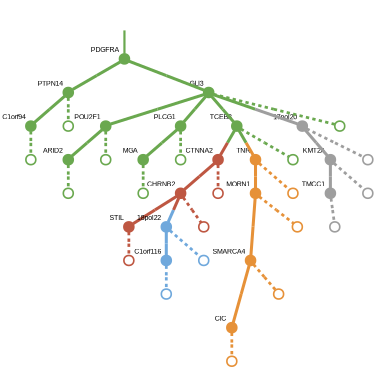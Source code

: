 strict digraph  {
graph[splines=false]; nodesep=0.7; rankdir=TB; ranksep=0.6; forcelabels=true; dpi=600; size=2.5;
0 [color="#6aa84fff", fillcolor="#6aa84fff", fixedsize=true, fontname=Arial, fontsize="12pt", height="0.25", label="", penwidth=3, shape=circle, style=filled, xlabel=PDGFRA];
9 [color="#6aa84fff", fillcolor="#6aa84fff", fixedsize=true, fontname=Arial, fontsize="12pt", height="0.25", label="", penwidth=3, shape=circle, style=filled, xlabel=PTPN14];
17 [color="#6aa84fff", fillcolor="#6aa84fff", fixedsize=true, fontname=Arial, fontsize="12pt", height="0.25", label="", penwidth=3, shape=circle, style=filled, xlabel=GLI3];
1 [color="#e69138ff", fillcolor="#e69138ff", fixedsize=true, fontname=Arial, fontsize="12pt", height="0.25", label="", penwidth=3, shape=circle, style=filled, xlabel=CIC];
21 [color="#e69138ff", fillcolor="#e69138ff", fixedsize=true, fontname=Arial, fontsize="12pt", height="0.25", label="", penwidth=3, shape=circle, style=solid, xlabel=""];
2 [color="#e69138ff", fillcolor="#e69138ff", fixedsize=true, fontname=Arial, fontsize="12pt", height="0.25", label="", penwidth=3, shape=circle, style=filled, xlabel=SMARCA4];
22 [color="#e69138ff", fillcolor="#e69138ff", fixedsize=true, fontname=Arial, fontsize="12pt", height="0.25", label="", penwidth=3, shape=circle, style=solid, xlabel=""];
3 [color="#6aa84fff", fillcolor="#6aa84fff", fixedsize=true, fontname=Arial, fontsize="12pt", height="0.25", label="", penwidth=3, shape=circle, style=filled, xlabel=POU2F1];
14 [color="#6aa84fff", fillcolor="#6aa84fff", fixedsize=true, fontname=Arial, fontsize="12pt", height="0.25", label="", penwidth=3, shape=circle, style=filled, xlabel=ARID2];
23 [color="#6aa84fff", fillcolor="#6aa84fff", fixedsize=true, fontname=Arial, fontsize="12pt", height="0.25", label="", penwidth=3, shape=circle, style=solid, xlabel=""];
4 [color="#6aa84fff", fillcolor="#6aa84fff", fixedsize=true, fontname=Arial, fontsize="12pt", height="0.25", label="", penwidth=3, shape=circle, style=filled, xlabel=C1orf94];
24 [color="#6aa84fff", fillcolor="#6aa84fff", fixedsize=true, fontname=Arial, fontsize="12pt", height="0.25", label="", penwidth=3, shape=circle, style=solid, xlabel=""];
5 [color="#be5742ff", fillcolor="#be5742ff", fixedsize=true, fontname=Arial, fontsize="12pt", height="0.25", label="", penwidth=3, shape=circle, style=filled, xlabel=CTNNA2];
18 [color="#be5742ff", fillcolor="#be5742ff", fixedsize=true, fontname=Arial, fontsize="12pt", height="0.25", label="", penwidth=3, shape=circle, style=filled, xlabel=CHRNB2];
25 [color="#be5742ff", fillcolor="#be5742ff", fixedsize=true, fontname=Arial, fontsize="12pt", height="0.25", label="", penwidth=3, shape=circle, style=solid, xlabel=""];
6 [color="#6aa84fff", fillcolor="#6aa84fff", fixedsize=true, fontname=Arial, fontsize="12pt", height="0.25", label="", penwidth=3, shape=circle, style=filled, xlabel=PLCG1];
7 [color="#6aa84fff", fillcolor="#6aa84fff", fixedsize=true, fontname=Arial, fontsize="12pt", height="0.25", label="", penwidth=3, shape=circle, style=filled, xlabel=MGA];
26 [color="#6aa84fff", fillcolor="#6aa84fff", fixedsize=true, fontname=Arial, fontsize="12pt", height="0.25", label="", penwidth=3, shape=circle, style=solid, xlabel=""];
27 [color="#6aa84fff", fillcolor="#6aa84fff", fixedsize=true, fontname=Arial, fontsize="12pt", height="0.25", label="", penwidth=3, shape=circle, style=solid, xlabel=""];
8 [color="#6fa8dcff", fillcolor="#6fa8dcff", fixedsize=true, fontname=Arial, fontsize="12pt", height="0.25", label="", penwidth=3, shape=circle, style=filled, xlabel=C1orf116];
28 [color="#6fa8dcff", fillcolor="#6fa8dcff", fixedsize=true, fontname=Arial, fontsize="12pt", height="0.25", label="", penwidth=3, shape=circle, style=solid, xlabel=""];
29 [color="#6aa84fff", fillcolor="#6aa84fff", fixedsize=true, fontname=Arial, fontsize="12pt", height="0.25", label="", penwidth=3, shape=circle, style=solid, xlabel=""];
10 [color="#e69138ff", fillcolor="#e69138ff", fixedsize=true, fontname=Arial, fontsize="12pt", height="0.25", label="", penwidth=3, shape=circle, style=filled, xlabel=TNR];
11 [color="#e69138ff", fillcolor="#e69138ff", fixedsize=true, fontname=Arial, fontsize="12pt", height="0.25", label="", penwidth=3, shape=circle, style=filled, xlabel=MORN1];
30 [color="#e69138ff", fillcolor="#e69138ff", fixedsize=true, fontname=Arial, fontsize="12pt", height="0.25", label="", penwidth=3, shape=circle, style=solid, xlabel=""];
31 [color="#e69138ff", fillcolor="#e69138ff", fixedsize=true, fontname=Arial, fontsize="12pt", height="0.25", label="", penwidth=3, shape=circle, style=solid, xlabel=""];
12 [color="#be5742ff", fillcolor="#be5742ff", fixedsize=true, fontname=Arial, fontsize="12pt", height="0.25", label="", penwidth=3, shape=circle, style=filled, xlabel=STIL];
32 [color="#be5742ff", fillcolor="#be5742ff", fixedsize=true, fontname=Arial, fontsize="12pt", height="0.25", label="", penwidth=3, shape=circle, style=solid, xlabel=""];
13 [color="#9e9e9eff", fillcolor="#9e9e9eff", fixedsize=true, fontname=Arial, fontsize="12pt", height="0.25", label="", penwidth=3, shape=circle, style=filled, xlabel=TMCC1];
33 [color="#9e9e9eff", fillcolor="#9e9e9eff", fixedsize=true, fontname=Arial, fontsize="12pt", height="0.25", label="", penwidth=3, shape=circle, style=solid, xlabel=""];
34 [color="#6aa84fff", fillcolor="#6aa84fff", fixedsize=true, fontname=Arial, fontsize="12pt", height="0.25", label="", penwidth=3, shape=circle, style=solid, xlabel=""];
15 [color="#6aa84fff", fillcolor="#6aa84fff", fixedsize=true, fontname=Arial, fontsize="12pt", height="0.25", label="", penwidth=3, shape=circle, style=filled, xlabel=TCEB3];
35 [color="#6aa84fff", fillcolor="#6aa84fff", fixedsize=true, fontname=Arial, fontsize="12pt", height="0.25", label="", penwidth=3, shape=circle, style=solid, xlabel=""];
16 [color="#9e9e9eff", fillcolor="#9e9e9eff", fixedsize=true, fontname=Arial, fontsize="12pt", height="0.25", label="", penwidth=3, shape=circle, style=filled, xlabel=KMT2A];
36 [color="#9e9e9eff", fillcolor="#9e9e9eff", fixedsize=true, fontname=Arial, fontsize="12pt", height="0.25", label="", penwidth=3, shape=circle, style=solid, xlabel=""];
19 [color="#9e9e9eff", fillcolor="#9e9e9eff", fixedsize=true, fontname=Arial, fontsize="12pt", height="0.25", label="", penwidth=3, shape=circle, style=filled, xlabel="17pol20"];
37 [color="#6aa84fff", fillcolor="#6aa84fff", fixedsize=true, fontname=Arial, fontsize="12pt", height="0.25", label="", penwidth=3, shape=circle, style=solid, xlabel=""];
20 [color="#6fa8dcff", fillcolor="#6fa8dcff", fixedsize=true, fontname=Arial, fontsize="12pt", height="0.25", label="", penwidth=3, shape=circle, style=filled, xlabel="18pol22"];
39 [color="#be5742ff", fillcolor="#be5742ff", fixedsize=true, fontname=Arial, fontsize="12pt", height="0.25", label="", penwidth=3, shape=circle, style=solid, xlabel=""];
38 [color="#9e9e9eff", fillcolor="#9e9e9eff", fixedsize=true, fontname=Arial, fontsize="12pt", height="0.25", label="", penwidth=3, shape=circle, style=solid, xlabel=""];
40 [color="#6fa8dcff", fillcolor="#6fa8dcff", fixedsize=true, fontname=Arial, fontsize="12pt", height="0.25", label="", penwidth=3, shape=circle, style=solid, xlabel=""];
normal [label="", penwidth=3, style=invis, xlabel=PDGFRA];
0 -> 9  [arrowsize=0, color="#6aa84fff;0.5:#6aa84fff", minlen="1.2393617630004883", penwidth="5.5", style=solid];
0 -> 17  [arrowsize=0, color="#6aa84fff;0.5:#6aa84fff", minlen="1.079787254333496", penwidth="5.5", style=solid];
9 -> 4  [arrowsize=0, color="#6aa84fff;0.5:#6aa84fff", minlen="1.3031915426254272", penwidth="5.5", style=solid];
9 -> 29  [arrowsize=0, color="#6aa84fff;0.5:#6aa84fff", minlen="1.039893627166748", penwidth=5, style=dashed];
17 -> 3  [arrowsize=0, color="#6aa84fff;0.5:#6aa84fff", minlen="1.3191490173339844", penwidth="5.5", style=solid];
17 -> 6  [arrowsize=0, color="#6aa84fff;0.5:#6aa84fff", minlen="1.2553191184997559", penwidth="5.5", style=solid];
17 -> 15  [arrowsize=0, color="#6aa84fff;0.5:#6aa84fff", minlen="1.0957447290420532", penwidth="5.5", style=solid];
17 -> 19  [arrowsize=0, color="#6aa84fff;0.5:#9e9e9eff", minlen="1.039893627166748", penwidth="5.5", style=solid];
17 -> 37  [arrowsize=0, color="#6aa84fff;0.5:#6aa84fff", minlen="1.039893627166748", penwidth=5, style=dashed];
1 -> 21  [arrowsize=0, color="#e69138ff;0.5:#e69138ff", minlen="1.039893627166748", penwidth=5, style=dashed];
2 -> 1  [arrowsize=0, color="#e69138ff;0.5:#e69138ff", minlen="2.5", penwidth="5.5", style=solid];
2 -> 22  [arrowsize=0, color="#e69138ff;0.5:#e69138ff", minlen="1.039893627166748", penwidth=5, style=dashed];
3 -> 14  [arrowsize=0, color="#6aa84fff;0.5:#6aa84fff", minlen="1.0957447290420532", penwidth="5.5", style=solid];
3 -> 23  [arrowsize=0, color="#6aa84fff;0.5:#6aa84fff", minlen="1.039893627166748", penwidth=5, style=dashed];
14 -> 34  [arrowsize=0, color="#6aa84fff;0.5:#6aa84fff", minlen="1.039893627166748", penwidth=5, style=dashed];
4 -> 24  [arrowsize=0, color="#6aa84fff;0.5:#6aa84fff", minlen="1.039893627166748", penwidth=5, style=dashed];
5 -> 18  [arrowsize=0, color="#be5742ff;0.5:#be5742ff", minlen="1.079787254333496", penwidth="5.5", style=solid];
5 -> 25  [arrowsize=0, color="#be5742ff;0.5:#be5742ff", minlen="1.039893627166748", penwidth=5, style=dashed];
18 -> 12  [arrowsize=0, color="#be5742ff;0.5:#be5742ff", minlen="1.143617033958435", penwidth="5.5", style=solid];
18 -> 20  [arrowsize=0, color="#be5742ff;0.5:#6fa8dcff", minlen="1.039893627166748", penwidth="5.5", style=solid];
18 -> 39  [arrowsize=0, color="#be5742ff;0.5:#be5742ff", minlen="1.039893627166748", penwidth=5, style=dashed];
6 -> 7  [arrowsize=0, color="#6aa84fff;0.5:#6aa84fff", minlen="1.2553191184997559", penwidth="5.5", style=solid];
6 -> 26  [arrowsize=0, color="#6aa84fff;0.5:#6aa84fff", minlen="1.039893627166748", penwidth=5, style=dashed];
7 -> 27  [arrowsize=0, color="#6aa84fff;0.5:#6aa84fff", minlen="1.039893627166748", penwidth=5, style=dashed];
8 -> 28  [arrowsize=0, color="#6fa8dcff;0.5:#6fa8dcff", minlen="1.039893627166748", penwidth=5, style=dashed];
10 -> 11  [arrowsize=0, color="#e69138ff;0.5:#e69138ff", minlen="1.143617033958435", penwidth="5.5", style=solid];
10 -> 30  [arrowsize=0, color="#e69138ff;0.5:#e69138ff", minlen="1.039893627166748", penwidth=5, style=dashed];
11 -> 2  [arrowsize=0, color="#e69138ff;0.5:#e69138ff", minlen="2.132978916168213", penwidth="5.5", style=solid];
11 -> 31  [arrowsize=0, color="#e69138ff;0.5:#e69138ff", minlen="1.039893627166748", penwidth=5, style=dashed];
12 -> 32  [arrowsize=0, color="#be5742ff;0.5:#be5742ff", minlen="1.039893627166748", penwidth=5, style=dashed];
13 -> 33  [arrowsize=0, color="#9e9e9eff;0.5:#9e9e9eff", minlen="1.039893627166748", penwidth=5, style=dashed];
15 -> 5  [arrowsize=0, color="#6aa84fff;0.5:#be5742ff", minlen="1.3031915426254272", penwidth="5.5", style=solid];
15 -> 10  [arrowsize=0, color="#6aa84fff;0.5:#e69138ff", minlen="1.1595745086669922", penwidth="5.5", style=solid];
15 -> 35  [arrowsize=0, color="#6aa84fff;0.5:#6aa84fff", minlen="1.039893627166748", penwidth=5, style=dashed];
16 -> 13  [arrowsize=0, color="#9e9e9eff;0.5:#9e9e9eff", minlen="1.1117020845413208", penwidth="5.5", style=solid];
16 -> 36  [arrowsize=0, color="#9e9e9eff;0.5:#9e9e9eff", minlen="1.039893627166748", penwidth=5, style=dashed];
19 -> 16  [arrowsize=0, color="#9e9e9eff;0.5:#9e9e9eff", minlen="1.0957447290420532", penwidth="5.5", style=solid];
19 -> 38  [arrowsize=0, color="#9e9e9eff;0.5:#9e9e9eff", minlen="1.039893627166748", penwidth=5, style=dashed];
20 -> 8  [arrowsize=0, color="#6fa8dcff;0.5:#6fa8dcff", minlen="1.2393617630004883", penwidth="5.5", style=solid];
20 -> 40  [arrowsize=0, color="#6fa8dcff;0.5:#6fa8dcff", minlen="1.039893627166748", penwidth=5, style=dashed];
normal -> 0  [arrowsize=0, color="#6aa84fff", label="", penwidth=4, style=solid];
}
